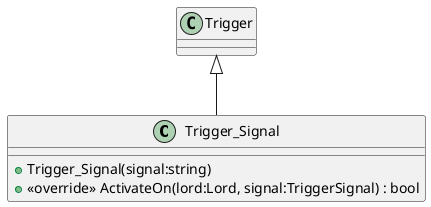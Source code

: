 @startuml
class Trigger_Signal {
    + Trigger_Signal(signal:string)
    + <<override>> ActivateOn(lord:Lord, signal:TriggerSignal) : bool
}
Trigger <|-- Trigger_Signal
@enduml
